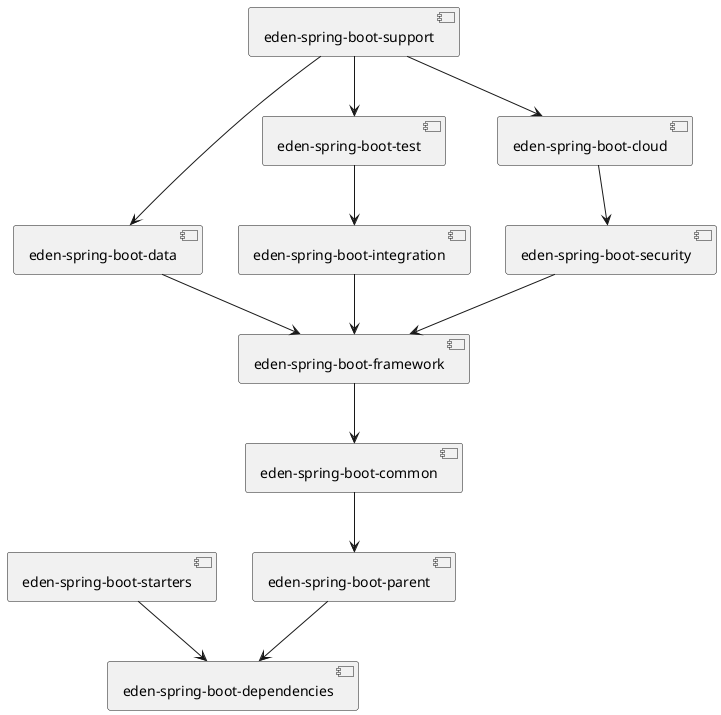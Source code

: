 @startuml
[eden-spring-boot-parent] --> [eden-spring-boot-dependencies]
[eden-spring-boot-common] --> [eden-spring-boot-parent]
[eden-spring-boot-framework] --> [eden-spring-boot-common]
[eden-spring-boot-data] --> [eden-spring-boot-framework]
[eden-spring-boot-security] --> [eden-spring-boot-framework]
[eden-spring-boot-integration] --> [eden-spring-boot-framework]
[eden-spring-boot-test] --> [eden-spring-boot-integration]
[eden-spring-boot-cloud] --> [eden-spring-boot-security]
[eden-spring-boot-support] --> [eden-spring-boot-data]
[eden-spring-boot-support] --> [eden-spring-boot-cloud]
[eden-spring-boot-support] --> [eden-spring-boot-test]
[eden-spring-boot-starters] --> [eden-spring-boot-dependencies]
@enduml
